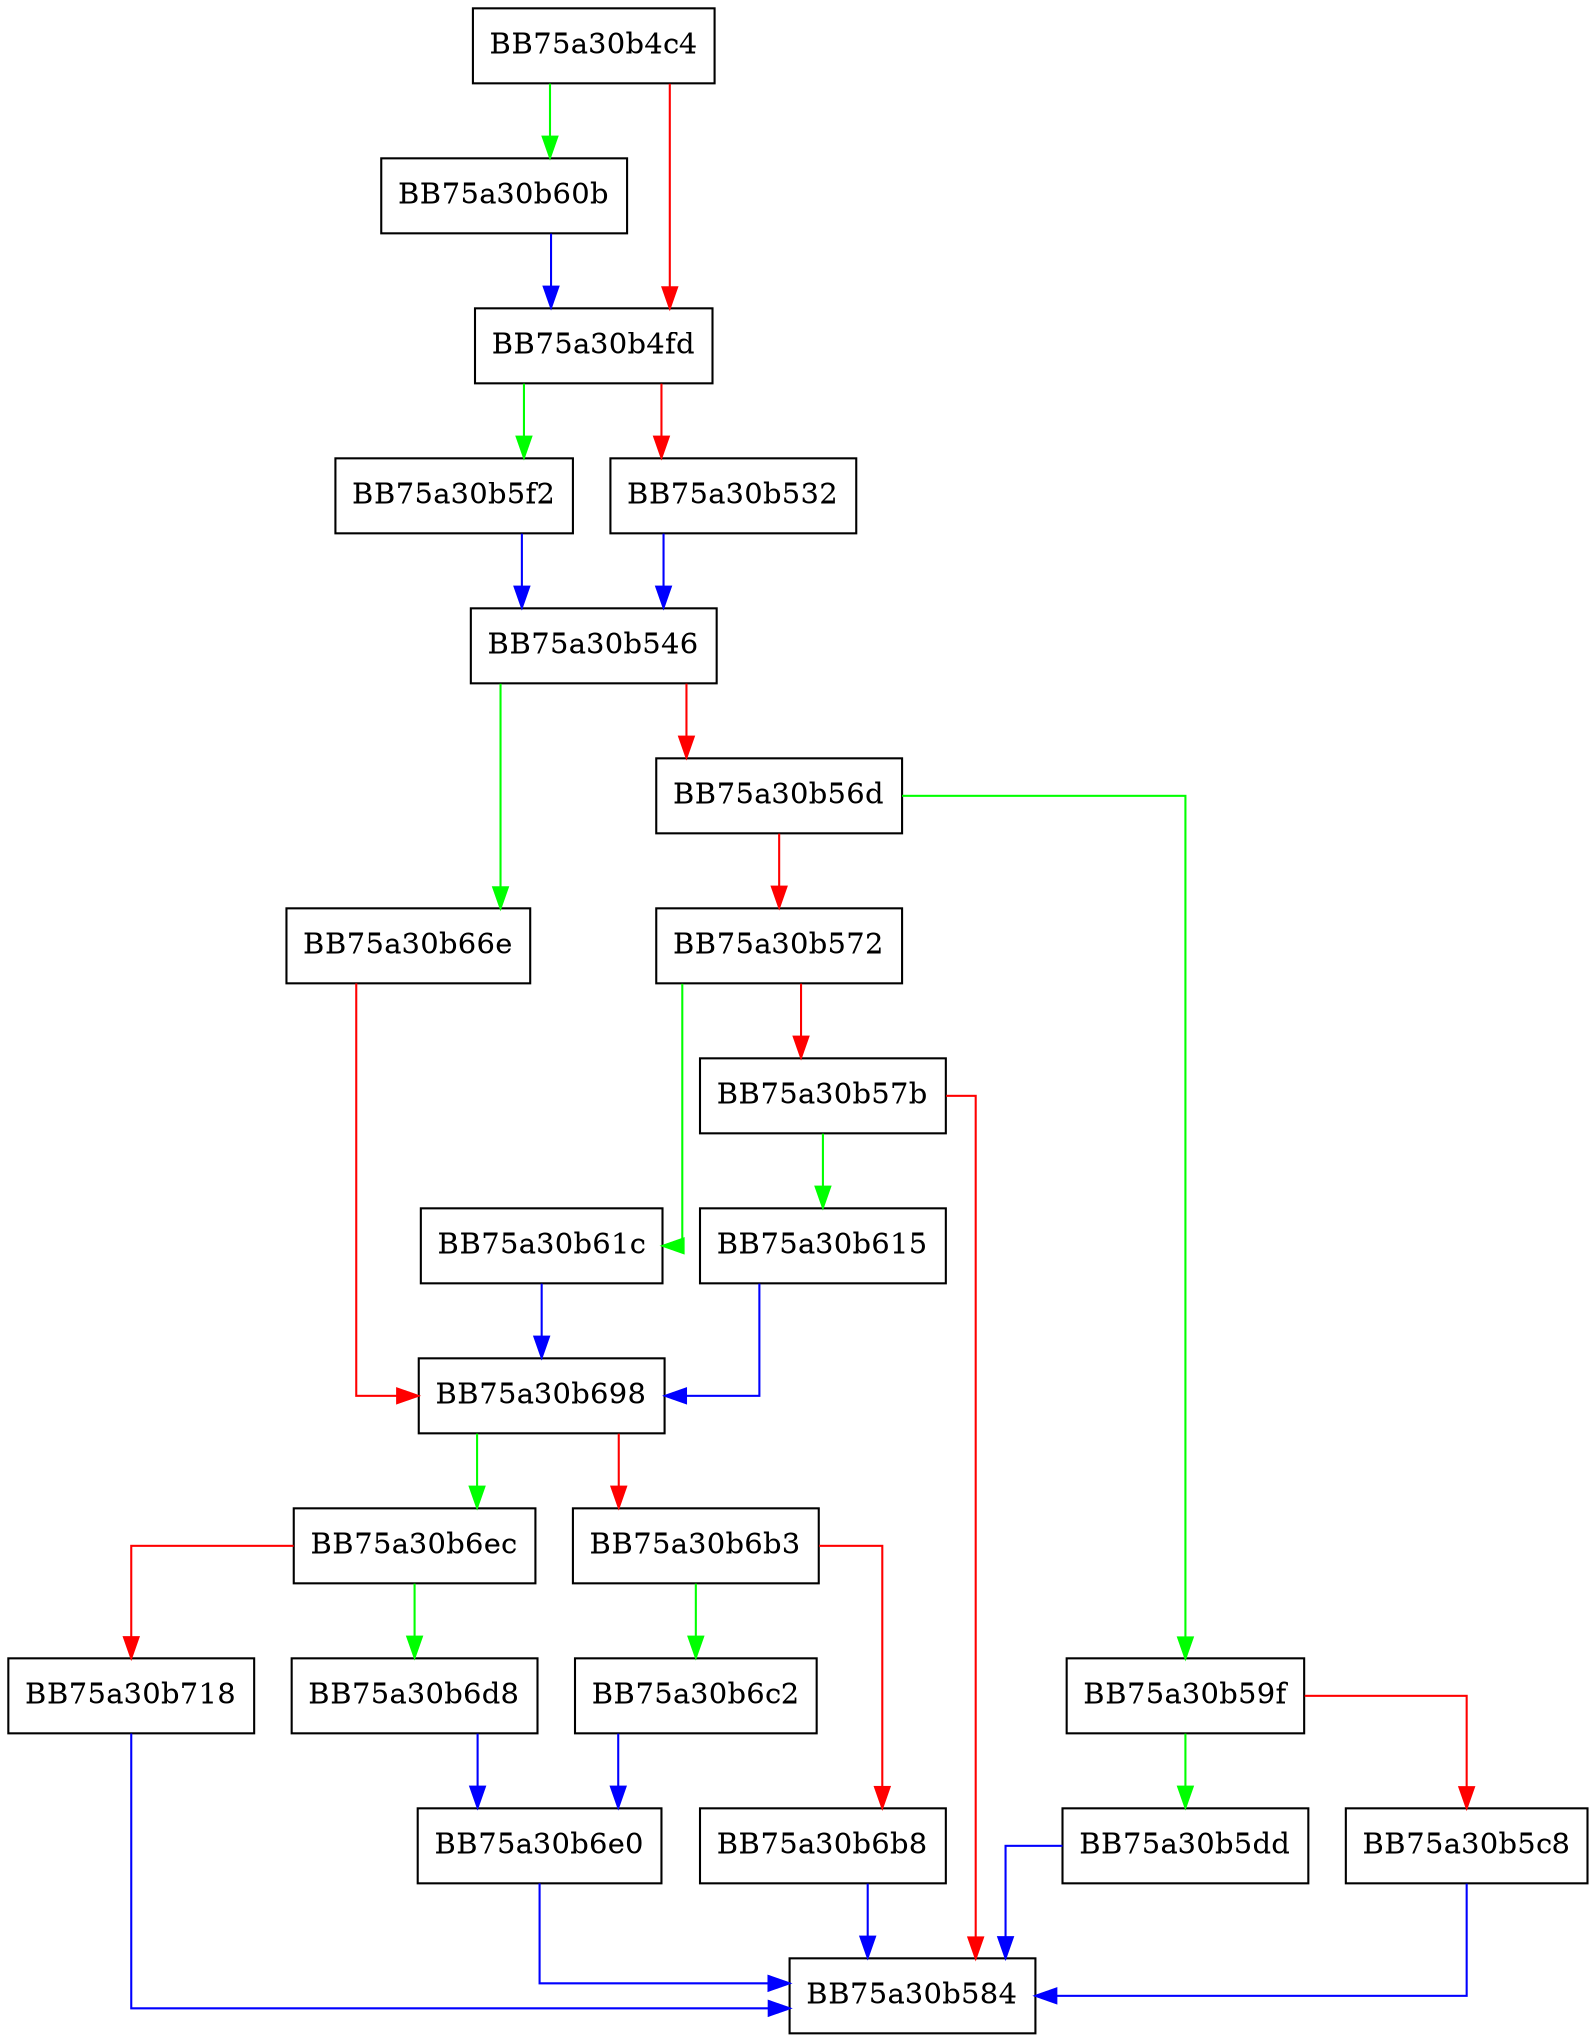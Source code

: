 digraph getop_val_sum3p {
  node [shape="box"];
  graph [splines=ortho];
  BB75a30b4c4 -> BB75a30b60b [color="green"];
  BB75a30b4c4 -> BB75a30b4fd [color="red"];
  BB75a30b4fd -> BB75a30b5f2 [color="green"];
  BB75a30b4fd -> BB75a30b532 [color="red"];
  BB75a30b532 -> BB75a30b546 [color="blue"];
  BB75a30b546 -> BB75a30b66e [color="green"];
  BB75a30b546 -> BB75a30b56d [color="red"];
  BB75a30b56d -> BB75a30b59f [color="green"];
  BB75a30b56d -> BB75a30b572 [color="red"];
  BB75a30b572 -> BB75a30b61c [color="green"];
  BB75a30b572 -> BB75a30b57b [color="red"];
  BB75a30b57b -> BB75a30b615 [color="green"];
  BB75a30b57b -> BB75a30b584 [color="red"];
  BB75a30b59f -> BB75a30b5dd [color="green"];
  BB75a30b59f -> BB75a30b5c8 [color="red"];
  BB75a30b5c8 -> BB75a30b584 [color="blue"];
  BB75a30b5dd -> BB75a30b584 [color="blue"];
  BB75a30b5f2 -> BB75a30b546 [color="blue"];
  BB75a30b60b -> BB75a30b4fd [color="blue"];
  BB75a30b615 -> BB75a30b698 [color="blue"];
  BB75a30b61c -> BB75a30b698 [color="blue"];
  BB75a30b66e -> BB75a30b698 [color="red"];
  BB75a30b698 -> BB75a30b6ec [color="green"];
  BB75a30b698 -> BB75a30b6b3 [color="red"];
  BB75a30b6b3 -> BB75a30b6c2 [color="green"];
  BB75a30b6b3 -> BB75a30b6b8 [color="red"];
  BB75a30b6b8 -> BB75a30b584 [color="blue"];
  BB75a30b6c2 -> BB75a30b6e0 [color="blue"];
  BB75a30b6d8 -> BB75a30b6e0 [color="blue"];
  BB75a30b6e0 -> BB75a30b584 [color="blue"];
  BB75a30b6ec -> BB75a30b6d8 [color="green"];
  BB75a30b6ec -> BB75a30b718 [color="red"];
  BB75a30b718 -> BB75a30b584 [color="blue"];
}